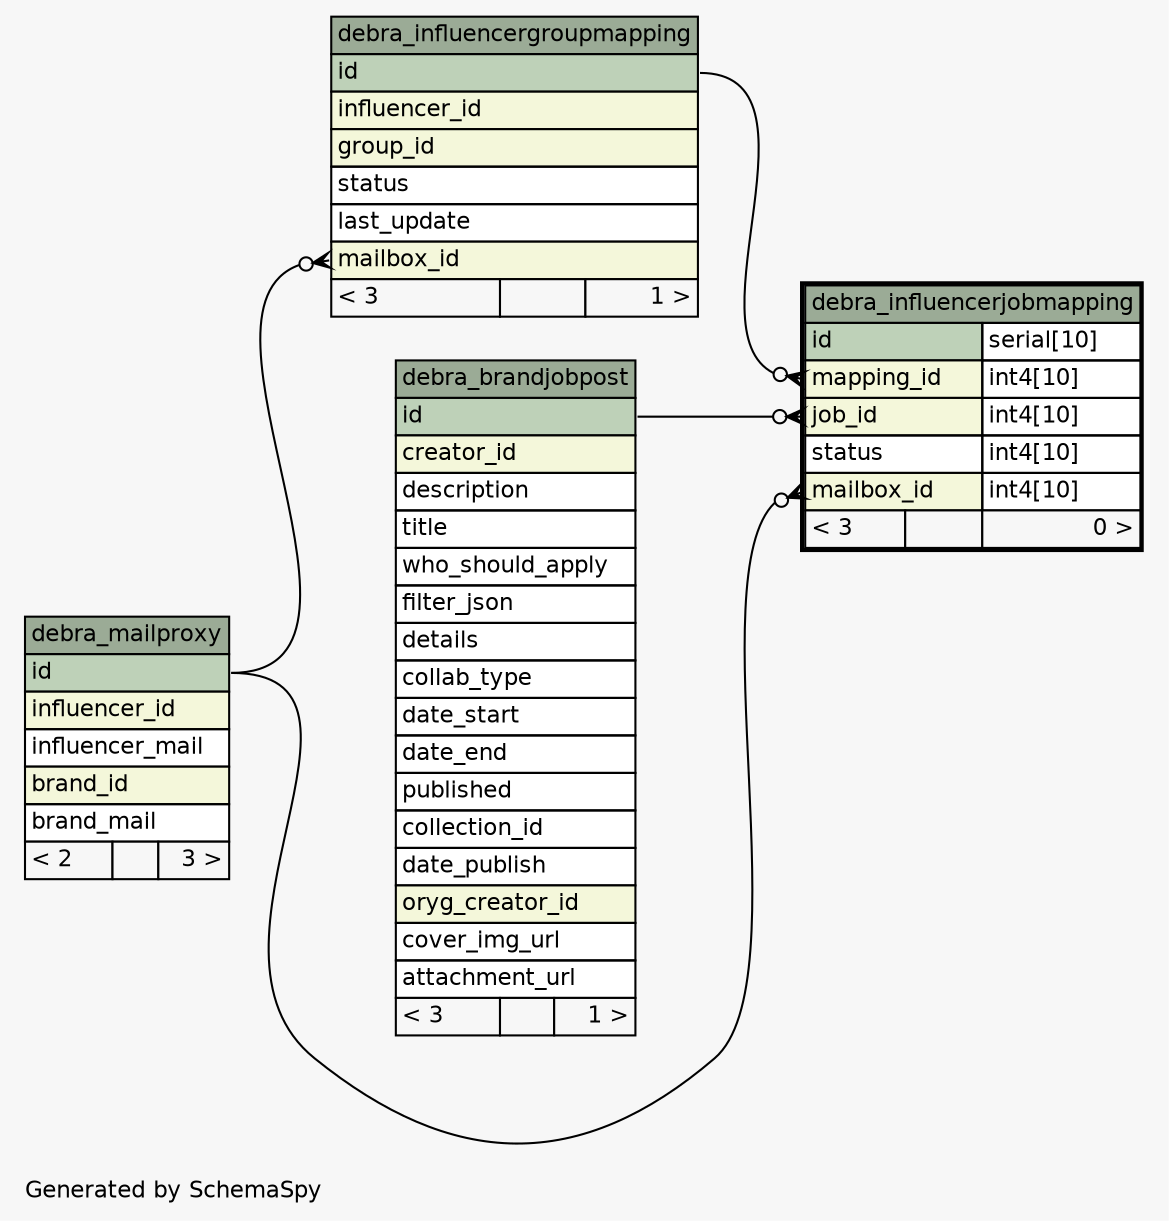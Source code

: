 // dot 2.36.0 on Linux 3.17.0-rc4-a1
// SchemaSpy rev 590
digraph "oneDegreeRelationshipsDiagram" {
  graph [
    rankdir="RL"
    bgcolor="#f7f7f7"
    label="\nGenerated by SchemaSpy"
    labeljust="l"
    nodesep="0.18"
    ranksep="0.46"
    fontname="Helvetica"
    fontsize="11"
  ];
  node [
    fontname="Helvetica"
    fontsize="11"
    shape="plaintext"
  ];
  edge [
    arrowsize="0.8"
  ];
  "debra_influencergroupmapping":"mailbox_id":w -> "debra_mailproxy":"id":e [arrowhead=none dir=back arrowtail=crowodot];
  "debra_influencerjobmapping":"job_id":w -> "debra_brandjobpost":"id":e [arrowhead=none dir=back arrowtail=crowodot];
  "debra_influencerjobmapping":"mailbox_id":w -> "debra_mailproxy":"id":e [arrowhead=none dir=back arrowtail=crowodot];
  "debra_influencerjobmapping":"mapping_id":w -> "debra_influencergroupmapping":"id":e [arrowhead=none dir=back arrowtail=crowodot];
  "debra_brandjobpost" [
    label=<
    <TABLE BORDER="0" CELLBORDER="1" CELLSPACING="0" BGCOLOR="#ffffff">
      <TR><TD COLSPAN="3" BGCOLOR="#9bab96" ALIGN="CENTER">debra_brandjobpost</TD></TR>
      <TR><TD PORT="id" COLSPAN="3" BGCOLOR="#bed1b8" ALIGN="LEFT">id</TD></TR>
      <TR><TD PORT="creator_id" COLSPAN="3" BGCOLOR="#f4f7da" ALIGN="LEFT">creator_id</TD></TR>
      <TR><TD PORT="description" COLSPAN="3" ALIGN="LEFT">description</TD></TR>
      <TR><TD PORT="title" COLSPAN="3" ALIGN="LEFT">title</TD></TR>
      <TR><TD PORT="who_should_apply" COLSPAN="3" ALIGN="LEFT">who_should_apply</TD></TR>
      <TR><TD PORT="filter_json" COLSPAN="3" ALIGN="LEFT">filter_json</TD></TR>
      <TR><TD PORT="details" COLSPAN="3" ALIGN="LEFT">details</TD></TR>
      <TR><TD PORT="collab_type" COLSPAN="3" ALIGN="LEFT">collab_type</TD></TR>
      <TR><TD PORT="date_start" COLSPAN="3" ALIGN="LEFT">date_start</TD></TR>
      <TR><TD PORT="date_end" COLSPAN="3" ALIGN="LEFT">date_end</TD></TR>
      <TR><TD PORT="published" COLSPAN="3" ALIGN="LEFT">published</TD></TR>
      <TR><TD PORT="collection_id" COLSPAN="3" ALIGN="LEFT">collection_id</TD></TR>
      <TR><TD PORT="date_publish" COLSPAN="3" ALIGN="LEFT">date_publish</TD></TR>
      <TR><TD PORT="oryg_creator_id" COLSPAN="3" BGCOLOR="#f4f7da" ALIGN="LEFT">oryg_creator_id</TD></TR>
      <TR><TD PORT="cover_img_url" COLSPAN="3" ALIGN="LEFT">cover_img_url</TD></TR>
      <TR><TD PORT="attachment_url" COLSPAN="3" ALIGN="LEFT">attachment_url</TD></TR>
      <TR><TD ALIGN="LEFT" BGCOLOR="#f7f7f7">&lt; 3</TD><TD ALIGN="RIGHT" BGCOLOR="#f7f7f7">  </TD><TD ALIGN="RIGHT" BGCOLOR="#f7f7f7">1 &gt;</TD></TR>
    </TABLE>>
    URL="debra_brandjobpost.html"
    tooltip="debra_brandjobpost"
  ];
  "debra_influencergroupmapping" [
    label=<
    <TABLE BORDER="0" CELLBORDER="1" CELLSPACING="0" BGCOLOR="#ffffff">
      <TR><TD COLSPAN="3" BGCOLOR="#9bab96" ALIGN="CENTER">debra_influencergroupmapping</TD></TR>
      <TR><TD PORT="id" COLSPAN="3" BGCOLOR="#bed1b8" ALIGN="LEFT">id</TD></TR>
      <TR><TD PORT="influencer_id" COLSPAN="3" BGCOLOR="#f4f7da" ALIGN="LEFT">influencer_id</TD></TR>
      <TR><TD PORT="group_id" COLSPAN="3" BGCOLOR="#f4f7da" ALIGN="LEFT">group_id</TD></TR>
      <TR><TD PORT="status" COLSPAN="3" ALIGN="LEFT">status</TD></TR>
      <TR><TD PORT="last_update" COLSPAN="3" ALIGN="LEFT">last_update</TD></TR>
      <TR><TD PORT="mailbox_id" COLSPAN="3" BGCOLOR="#f4f7da" ALIGN="LEFT">mailbox_id</TD></TR>
      <TR><TD ALIGN="LEFT" BGCOLOR="#f7f7f7">&lt; 3</TD><TD ALIGN="RIGHT" BGCOLOR="#f7f7f7">  </TD><TD ALIGN="RIGHT" BGCOLOR="#f7f7f7">1 &gt;</TD></TR>
    </TABLE>>
    URL="debra_influencergroupmapping.html"
    tooltip="debra_influencergroupmapping"
  ];
  "debra_influencerjobmapping" [
    label=<
    <TABLE BORDER="2" CELLBORDER="1" CELLSPACING="0" BGCOLOR="#ffffff">
      <TR><TD COLSPAN="3" BGCOLOR="#9bab96" ALIGN="CENTER">debra_influencerjobmapping</TD></TR>
      <TR><TD PORT="id" COLSPAN="2" BGCOLOR="#bed1b8" ALIGN="LEFT">id</TD><TD PORT="id.type" ALIGN="LEFT">serial[10]</TD></TR>
      <TR><TD PORT="mapping_id" COLSPAN="2" BGCOLOR="#f4f7da" ALIGN="LEFT">mapping_id</TD><TD PORT="mapping_id.type" ALIGN="LEFT">int4[10]</TD></TR>
      <TR><TD PORT="job_id" COLSPAN="2" BGCOLOR="#f4f7da" ALIGN="LEFT">job_id</TD><TD PORT="job_id.type" ALIGN="LEFT">int4[10]</TD></TR>
      <TR><TD PORT="status" COLSPAN="2" ALIGN="LEFT">status</TD><TD PORT="status.type" ALIGN="LEFT">int4[10]</TD></TR>
      <TR><TD PORT="mailbox_id" COLSPAN="2" BGCOLOR="#f4f7da" ALIGN="LEFT">mailbox_id</TD><TD PORT="mailbox_id.type" ALIGN="LEFT">int4[10]</TD></TR>
      <TR><TD ALIGN="LEFT" BGCOLOR="#f7f7f7">&lt; 3</TD><TD ALIGN="RIGHT" BGCOLOR="#f7f7f7">  </TD><TD ALIGN="RIGHT" BGCOLOR="#f7f7f7">0 &gt;</TD></TR>
    </TABLE>>
    URL="debra_influencerjobmapping.html"
    tooltip="debra_influencerjobmapping"
  ];
  "debra_mailproxy" [
    label=<
    <TABLE BORDER="0" CELLBORDER="1" CELLSPACING="0" BGCOLOR="#ffffff">
      <TR><TD COLSPAN="3" BGCOLOR="#9bab96" ALIGN="CENTER">debra_mailproxy</TD></TR>
      <TR><TD PORT="id" COLSPAN="3" BGCOLOR="#bed1b8" ALIGN="LEFT">id</TD></TR>
      <TR><TD PORT="influencer_id" COLSPAN="3" BGCOLOR="#f4f7da" ALIGN="LEFT">influencer_id</TD></TR>
      <TR><TD PORT="influencer_mail" COLSPAN="3" ALIGN="LEFT">influencer_mail</TD></TR>
      <TR><TD PORT="brand_id" COLSPAN="3" BGCOLOR="#f4f7da" ALIGN="LEFT">brand_id</TD></TR>
      <TR><TD PORT="brand_mail" COLSPAN="3" ALIGN="LEFT">brand_mail</TD></TR>
      <TR><TD ALIGN="LEFT" BGCOLOR="#f7f7f7">&lt; 2</TD><TD ALIGN="RIGHT" BGCOLOR="#f7f7f7">  </TD><TD ALIGN="RIGHT" BGCOLOR="#f7f7f7">3 &gt;</TD></TR>
    </TABLE>>
    URL="debra_mailproxy.html"
    tooltip="debra_mailproxy"
  ];
}
